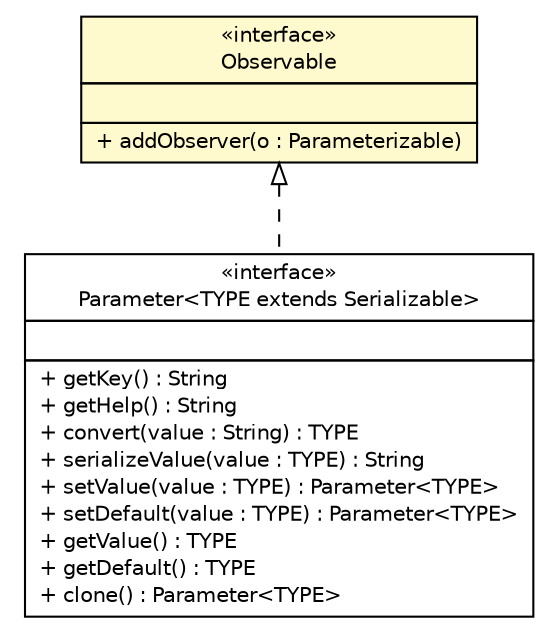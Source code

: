 #!/usr/local/bin/dot
#
# Class diagram 
# Generated by UMLGraph version R5_6 (http://www.umlgraph.org/)
#

digraph G {
	edge [fontname="Helvetica",fontsize=10,labelfontname="Helvetica",labelfontsize=10];
	node [fontname="Helvetica",fontsize=10,shape=plaintext];
	nodesep=0.25;
	ranksep=0.5;
	// com.vectorprint.configuration.parameters.Parameter<TYPE extends java.io.Serializable>
	c4547 [label=<<table title="com.vectorprint.configuration.parameters.Parameter" border="0" cellborder="1" cellspacing="0" cellpadding="2" port="p" href="./Parameter.html">
		<tr><td><table border="0" cellspacing="0" cellpadding="1">
<tr><td align="center" balign="center"> &#171;interface&#187; </td></tr>
<tr><td align="center" balign="center"> Parameter&lt;TYPE extends Serializable&gt; </td></tr>
		</table></td></tr>
		<tr><td><table border="0" cellspacing="0" cellpadding="1">
<tr><td align="left" balign="left">  </td></tr>
		</table></td></tr>
		<tr><td><table border="0" cellspacing="0" cellpadding="1">
<tr><td align="left" balign="left"> + getKey() : String </td></tr>
<tr><td align="left" balign="left"> + getHelp() : String </td></tr>
<tr><td align="left" balign="left"> + convert(value : String) : TYPE </td></tr>
<tr><td align="left" balign="left"> + serializeValue(value : TYPE) : String </td></tr>
<tr><td align="left" balign="left"> + setValue(value : TYPE) : Parameter&lt;TYPE&gt; </td></tr>
<tr><td align="left" balign="left"> + setDefault(value : TYPE) : Parameter&lt;TYPE&gt; </td></tr>
<tr><td align="left" balign="left"> + getValue() : TYPE </td></tr>
<tr><td align="left" balign="left"> + getDefault() : TYPE </td></tr>
<tr><td align="left" balign="left"> + clone() : Parameter&lt;TYPE&gt; </td></tr>
		</table></td></tr>
		</table>>, URL="./Parameter.html", fontname="Helvetica", fontcolor="black", fontsize=10.0];
	// com.vectorprint.configuration.parameters.Observable
	c4578 [label=<<table title="com.vectorprint.configuration.parameters.Observable" border="0" cellborder="1" cellspacing="0" cellpadding="2" port="p" bgcolor="lemonChiffon" href="./Observable.html">
		<tr><td><table border="0" cellspacing="0" cellpadding="1">
<tr><td align="center" balign="center"> &#171;interface&#187; </td></tr>
<tr><td align="center" balign="center"> Observable </td></tr>
		</table></td></tr>
		<tr><td><table border="0" cellspacing="0" cellpadding="1">
<tr><td align="left" balign="left">  </td></tr>
		</table></td></tr>
		<tr><td><table border="0" cellspacing="0" cellpadding="1">
<tr><td align="left" balign="left"> + addObserver(o : Parameterizable) </td></tr>
		</table></td></tr>
		</table>>, URL="./Observable.html", fontname="Helvetica", fontcolor="black", fontsize=10.0];
	//com.vectorprint.configuration.parameters.Parameter<TYPE extends java.io.Serializable> implements com.vectorprint.configuration.parameters.Observable
	c4578:p -> c4547:p [dir=back,arrowtail=empty,style=dashed];
}

